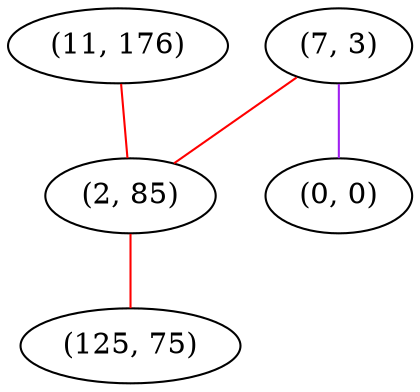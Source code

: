graph "" {
"(11, 176)";
"(7, 3)";
"(2, 85)";
"(0, 0)";
"(125, 75)";
"(11, 176)" -- "(2, 85)"  [color=red, key=0, weight=1];
"(7, 3)" -- "(2, 85)"  [color=red, key=0, weight=1];
"(7, 3)" -- "(0, 0)"  [color=purple, key=0, weight=4];
"(2, 85)" -- "(125, 75)"  [color=red, key=0, weight=1];
}
